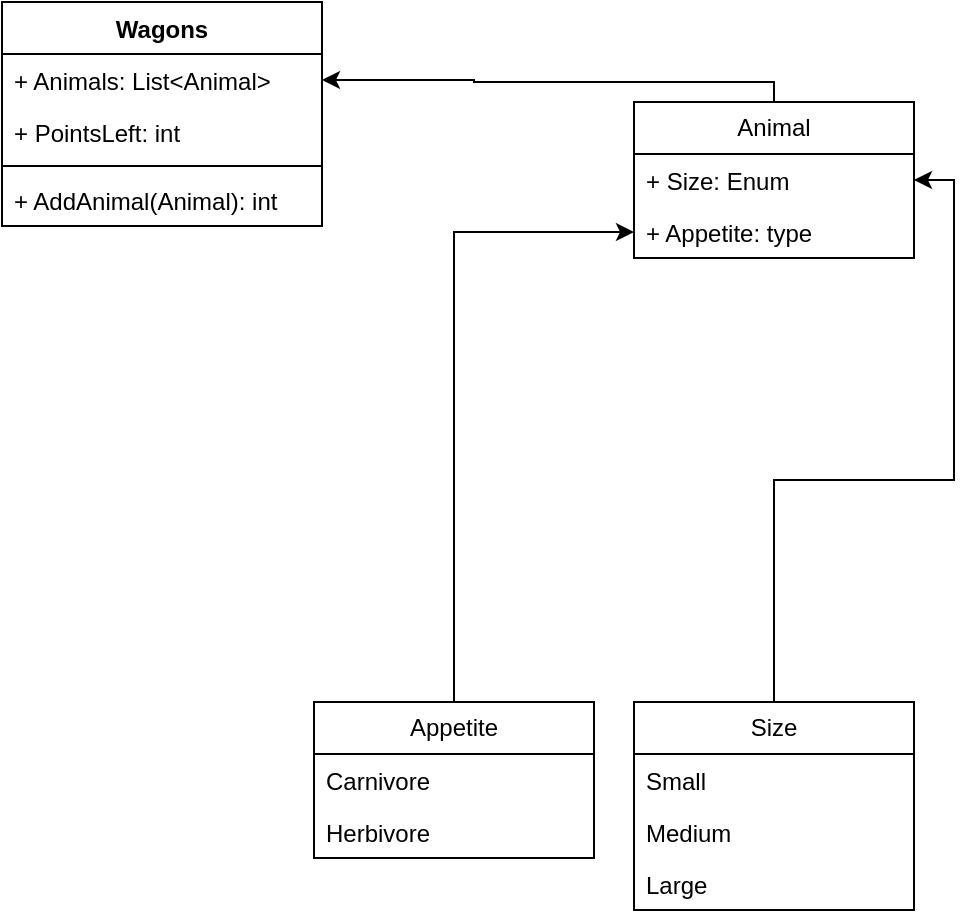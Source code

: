 <mxfile version="21.7.2" type="device">
  <diagram id="C5RBs43oDa-KdzZeNtuy" name="Page-1">
    <mxGraphModel dx="1434" dy="789" grid="1" gridSize="10" guides="1" tooltips="1" connect="1" arrows="1" fold="1" page="1" pageScale="1" pageWidth="827" pageHeight="1169" math="0" shadow="0">
      <root>
        <mxCell id="WIyWlLk6GJQsqaUBKTNV-0" />
        <mxCell id="WIyWlLk6GJQsqaUBKTNV-1" parent="WIyWlLk6GJQsqaUBKTNV-0" />
        <mxCell id="PyDdlroC8R6b27pMUvZp-31" style="edgeStyle=orthogonalEdgeStyle;rounded=0;orthogonalLoop=1;jettySize=auto;html=1;entryX=1;entryY=0.5;entryDx=0;entryDy=0;" edge="1" parent="WIyWlLk6GJQsqaUBKTNV-1" source="PyDdlroC8R6b27pMUvZp-0" target="PyDdlroC8R6b27pMUvZp-27">
          <mxGeometry relative="1" as="geometry">
            <Array as="points">
              <mxPoint x="720" y="80" />
              <mxPoint x="570" y="80" />
              <mxPoint x="570" y="79" />
            </Array>
          </mxGeometry>
        </mxCell>
        <mxCell id="PyDdlroC8R6b27pMUvZp-0" value="Animal" style="swimlane;fontStyle=0;childLayout=stackLayout;horizontal=1;startSize=26;fillColor=none;horizontalStack=0;resizeParent=1;resizeParentMax=0;resizeLast=0;collapsible=1;marginBottom=0;whiteSpace=wrap;html=1;" vertex="1" parent="WIyWlLk6GJQsqaUBKTNV-1">
          <mxGeometry x="650" y="90" width="140" height="78" as="geometry" />
        </mxCell>
        <mxCell id="PyDdlroC8R6b27pMUvZp-2" value="+ Size: Enum" style="text;strokeColor=none;fillColor=none;align=left;verticalAlign=top;spacingLeft=4;spacingRight=4;overflow=hidden;rotatable=0;points=[[0,0.5],[1,0.5]];portConstraint=eastwest;whiteSpace=wrap;html=1;" vertex="1" parent="PyDdlroC8R6b27pMUvZp-0">
          <mxGeometry y="26" width="140" height="26" as="geometry" />
        </mxCell>
        <mxCell id="PyDdlroC8R6b27pMUvZp-3" value="+ Appetite: type" style="text;strokeColor=none;fillColor=none;align=left;verticalAlign=top;spacingLeft=4;spacingRight=4;overflow=hidden;rotatable=0;points=[[0,0.5],[1,0.5]];portConstraint=eastwest;whiteSpace=wrap;html=1;" vertex="1" parent="PyDdlroC8R6b27pMUvZp-0">
          <mxGeometry y="52" width="140" height="26" as="geometry" />
        </mxCell>
        <mxCell id="PyDdlroC8R6b27pMUvZp-12" style="edgeStyle=orthogonalEdgeStyle;rounded=0;orthogonalLoop=1;jettySize=auto;html=1;entryX=1;entryY=0.5;entryDx=0;entryDy=0;" edge="1" parent="WIyWlLk6GJQsqaUBKTNV-1" source="PyDdlroC8R6b27pMUvZp-8" target="PyDdlroC8R6b27pMUvZp-0">
          <mxGeometry relative="1" as="geometry" />
        </mxCell>
        <mxCell id="PyDdlroC8R6b27pMUvZp-8" value="Size" style="swimlane;fontStyle=0;childLayout=stackLayout;horizontal=1;startSize=26;fillColor=none;horizontalStack=0;resizeParent=1;resizeParentMax=0;resizeLast=0;collapsible=1;marginBottom=0;whiteSpace=wrap;html=1;" vertex="1" parent="WIyWlLk6GJQsqaUBKTNV-1">
          <mxGeometry x="650" y="390" width="140" height="104" as="geometry" />
        </mxCell>
        <mxCell id="PyDdlroC8R6b27pMUvZp-9" value="Small" style="text;strokeColor=none;fillColor=none;align=left;verticalAlign=top;spacingLeft=4;spacingRight=4;overflow=hidden;rotatable=0;points=[[0,0.5],[1,0.5]];portConstraint=eastwest;whiteSpace=wrap;html=1;" vertex="1" parent="PyDdlroC8R6b27pMUvZp-8">
          <mxGeometry y="26" width="140" height="26" as="geometry" />
        </mxCell>
        <mxCell id="PyDdlroC8R6b27pMUvZp-10" value="Medium" style="text;strokeColor=none;fillColor=none;align=left;verticalAlign=top;spacingLeft=4;spacingRight=4;overflow=hidden;rotatable=0;points=[[0,0.5],[1,0.5]];portConstraint=eastwest;whiteSpace=wrap;html=1;" vertex="1" parent="PyDdlroC8R6b27pMUvZp-8">
          <mxGeometry y="52" width="140" height="26" as="geometry" />
        </mxCell>
        <mxCell id="PyDdlroC8R6b27pMUvZp-11" value="Large" style="text;strokeColor=none;fillColor=none;align=left;verticalAlign=top;spacingLeft=4;spacingRight=4;overflow=hidden;rotatable=0;points=[[0,0.5],[1,0.5]];portConstraint=eastwest;whiteSpace=wrap;html=1;" vertex="1" parent="PyDdlroC8R6b27pMUvZp-8">
          <mxGeometry y="78" width="140" height="26" as="geometry" />
        </mxCell>
        <mxCell id="PyDdlroC8R6b27pMUvZp-17" style="edgeStyle=orthogonalEdgeStyle;rounded=0;orthogonalLoop=1;jettySize=auto;html=1;entryX=0;entryY=0.5;entryDx=0;entryDy=0;" edge="1" parent="WIyWlLk6GJQsqaUBKTNV-1" source="PyDdlroC8R6b27pMUvZp-13" target="PyDdlroC8R6b27pMUvZp-3">
          <mxGeometry relative="1" as="geometry" />
        </mxCell>
        <mxCell id="PyDdlroC8R6b27pMUvZp-13" value="Appetite" style="swimlane;fontStyle=0;childLayout=stackLayout;horizontal=1;startSize=26;fillColor=none;horizontalStack=0;resizeParent=1;resizeParentMax=0;resizeLast=0;collapsible=1;marginBottom=0;whiteSpace=wrap;html=1;" vertex="1" parent="WIyWlLk6GJQsqaUBKTNV-1">
          <mxGeometry x="490" y="390" width="140" height="78" as="geometry" />
        </mxCell>
        <mxCell id="PyDdlroC8R6b27pMUvZp-14" value="Carnivore" style="text;strokeColor=none;fillColor=none;align=left;verticalAlign=top;spacingLeft=4;spacingRight=4;overflow=hidden;rotatable=0;points=[[0,0.5],[1,0.5]];portConstraint=eastwest;whiteSpace=wrap;html=1;" vertex="1" parent="PyDdlroC8R6b27pMUvZp-13">
          <mxGeometry y="26" width="140" height="26" as="geometry" />
        </mxCell>
        <mxCell id="PyDdlroC8R6b27pMUvZp-15" value="Herbivore" style="text;strokeColor=none;fillColor=none;align=left;verticalAlign=top;spacingLeft=4;spacingRight=4;overflow=hidden;rotatable=0;points=[[0,0.5],[1,0.5]];portConstraint=eastwest;whiteSpace=wrap;html=1;" vertex="1" parent="PyDdlroC8R6b27pMUvZp-13">
          <mxGeometry y="52" width="140" height="26" as="geometry" />
        </mxCell>
        <mxCell id="PyDdlroC8R6b27pMUvZp-26" value="Wagons" style="swimlane;fontStyle=1;align=center;verticalAlign=top;childLayout=stackLayout;horizontal=1;startSize=26;horizontalStack=0;resizeParent=1;resizeParentMax=0;resizeLast=0;collapsible=1;marginBottom=0;whiteSpace=wrap;html=1;" vertex="1" parent="WIyWlLk6GJQsqaUBKTNV-1">
          <mxGeometry x="334" y="40" width="160" height="112" as="geometry" />
        </mxCell>
        <mxCell id="PyDdlroC8R6b27pMUvZp-27" value="+ Animals: List&amp;lt;Animal&amp;gt;" style="text;strokeColor=none;fillColor=none;align=left;verticalAlign=top;spacingLeft=4;spacingRight=4;overflow=hidden;rotatable=0;points=[[0,0.5],[1,0.5]];portConstraint=eastwest;whiteSpace=wrap;html=1;" vertex="1" parent="PyDdlroC8R6b27pMUvZp-26">
          <mxGeometry y="26" width="160" height="26" as="geometry" />
        </mxCell>
        <mxCell id="PyDdlroC8R6b27pMUvZp-30" value="+ PointsLeft: int" style="text;strokeColor=none;fillColor=none;align=left;verticalAlign=top;spacingLeft=4;spacingRight=4;overflow=hidden;rotatable=0;points=[[0,0.5],[1,0.5]];portConstraint=eastwest;whiteSpace=wrap;html=1;" vertex="1" parent="PyDdlroC8R6b27pMUvZp-26">
          <mxGeometry y="52" width="160" height="26" as="geometry" />
        </mxCell>
        <mxCell id="PyDdlroC8R6b27pMUvZp-28" value="" style="line;strokeWidth=1;fillColor=none;align=left;verticalAlign=middle;spacingTop=-1;spacingLeft=3;spacingRight=3;rotatable=0;labelPosition=right;points=[];portConstraint=eastwest;strokeColor=inherit;" vertex="1" parent="PyDdlroC8R6b27pMUvZp-26">
          <mxGeometry y="78" width="160" height="8" as="geometry" />
        </mxCell>
        <mxCell id="PyDdlroC8R6b27pMUvZp-29" value="+ AddAnimal(Animal): int" style="text;strokeColor=none;fillColor=none;align=left;verticalAlign=top;spacingLeft=4;spacingRight=4;overflow=hidden;rotatable=0;points=[[0,0.5],[1,0.5]];portConstraint=eastwest;whiteSpace=wrap;html=1;" vertex="1" parent="PyDdlroC8R6b27pMUvZp-26">
          <mxGeometry y="86" width="160" height="26" as="geometry" />
        </mxCell>
      </root>
    </mxGraphModel>
  </diagram>
</mxfile>
